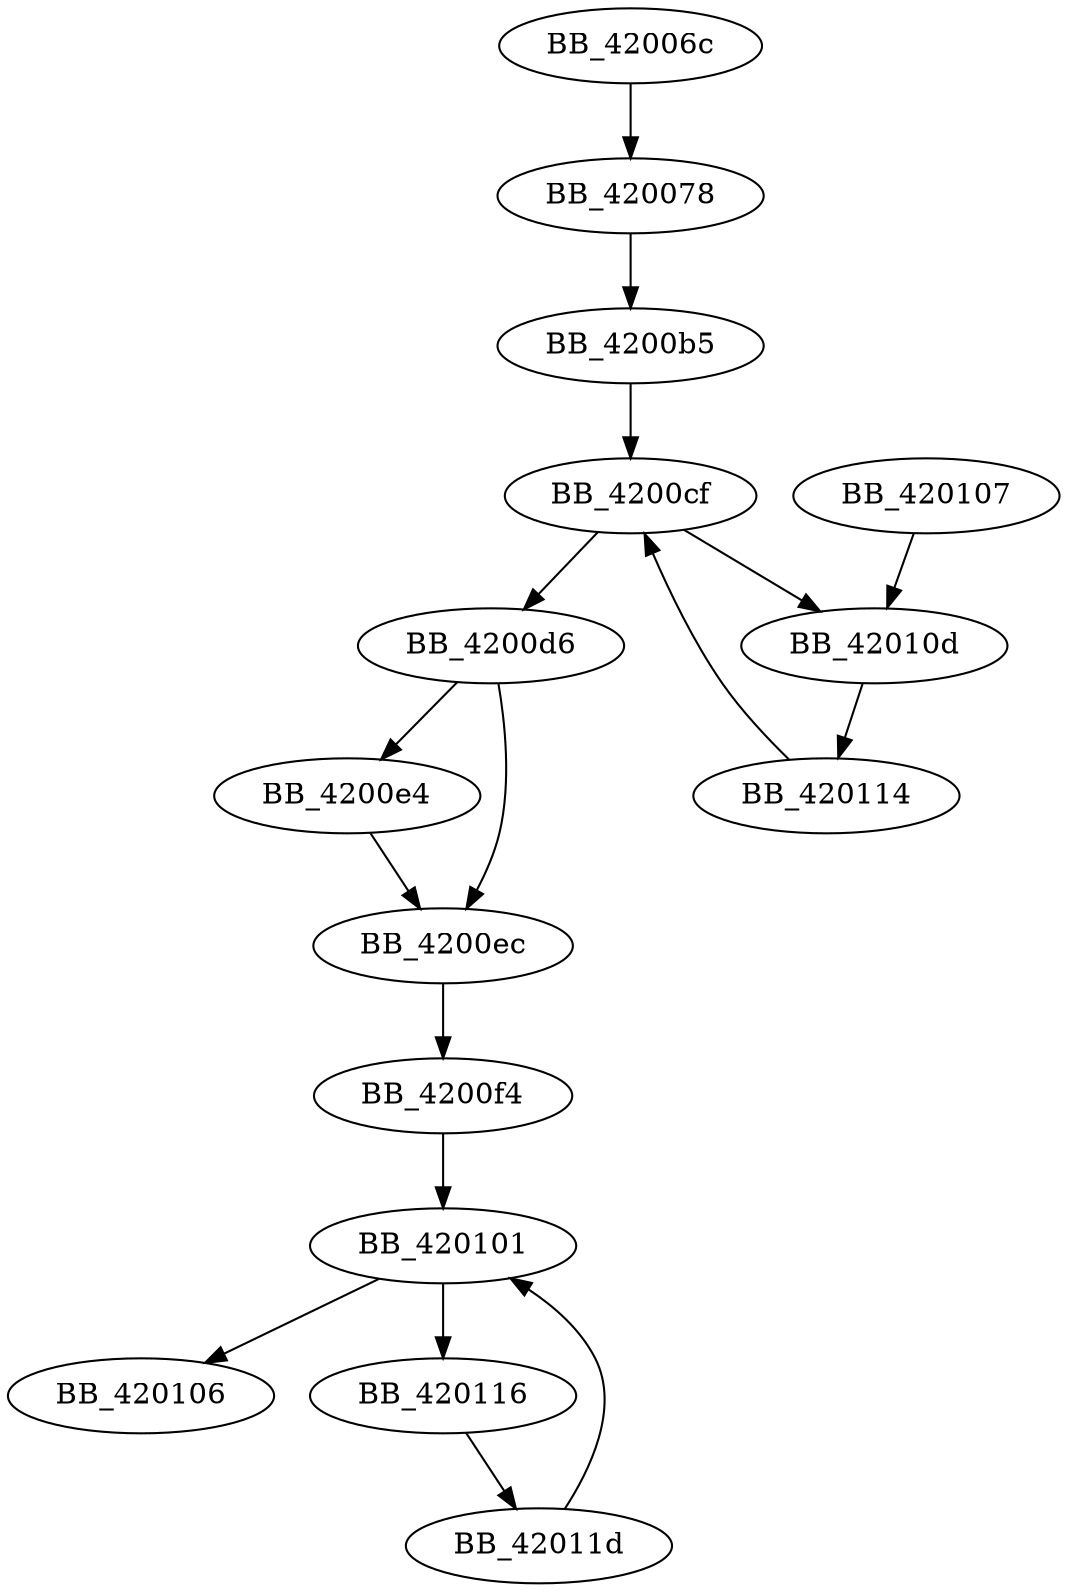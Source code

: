 DiGraph __initptd{
BB_42006c->BB_420078
BB_420078->BB_4200b5
BB_4200b5->BB_4200cf
BB_4200cf->BB_4200d6
BB_4200cf->BB_42010d
BB_4200d6->BB_4200e4
BB_4200d6->BB_4200ec
BB_4200e4->BB_4200ec
BB_4200ec->BB_4200f4
BB_4200f4->BB_420101
BB_420101->BB_420106
BB_420101->BB_420116
BB_420107->BB_42010d
BB_42010d->BB_420114
BB_420114->BB_4200cf
BB_420116->BB_42011d
BB_42011d->BB_420101
}

